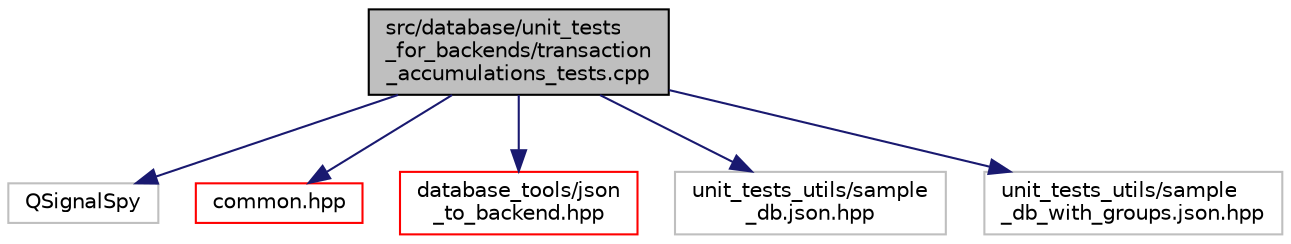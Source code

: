 digraph "src/database/unit_tests_for_backends/transaction_accumulations_tests.cpp"
{
 // LATEX_PDF_SIZE
  edge [fontname="Helvetica",fontsize="10",labelfontname="Helvetica",labelfontsize="10"];
  node [fontname="Helvetica",fontsize="10",shape=record];
  Node1 [label="src/database/unit_tests\l_for_backends/transaction\l_accumulations_tests.cpp",height=0.2,width=0.4,color="black", fillcolor="grey75", style="filled", fontcolor="black",tooltip=" "];
  Node1 -> Node2 [color="midnightblue",fontsize="10",style="solid",fontname="Helvetica"];
  Node2 [label="QSignalSpy",height=0.2,width=0.4,color="grey75", fillcolor="white", style="filled",tooltip=" "];
  Node1 -> Node3 [color="midnightblue",fontsize="10",style="solid",fontname="Helvetica"];
  Node3 [label="common.hpp",height=0.2,width=0.4,color="red", fillcolor="white", style="filled",URL="$common_8hpp.html",tooltip=" "];
  Node1 -> Node87 [color="midnightblue",fontsize="10",style="solid",fontname="Helvetica"];
  Node87 [label="database_tools/json\l_to_backend.hpp",height=0.2,width=0.4,color="red", fillcolor="white", style="filled",URL="$json__to__backend_8hpp.html",tooltip=" "];
  Node1 -> Node90 [color="midnightblue",fontsize="10",style="solid",fontname="Helvetica"];
  Node90 [label="unit_tests_utils/sample\l_db.json.hpp",height=0.2,width=0.4,color="grey75", fillcolor="white", style="filled",tooltip=" "];
  Node1 -> Node91 [color="midnightblue",fontsize="10",style="solid",fontname="Helvetica"];
  Node91 [label="unit_tests_utils/sample\l_db_with_groups.json.hpp",height=0.2,width=0.4,color="grey75", fillcolor="white", style="filled",tooltip=" "];
}

